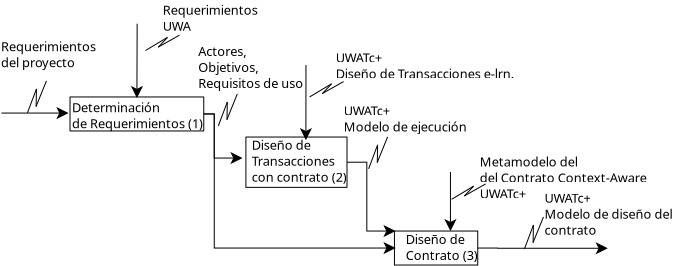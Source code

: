 <?xml version="1.0" encoding="UTF-8"?>
<dia:diagram xmlns:dia="http://www.lysator.liu.se/~alla/dia/">
  <dia:layer name="Fondo" visible="true">
    <dia:object type="Standard - Text" version="1" id="O0">
      <dia:attribute name="obj_pos">
        <dia:point val="3.45,-11.25"/>
      </dia:attribute>
      <dia:attribute name="obj_bb">
        <dia:rectangle val="3.45,-11.81;9.971,-10.018"/>
      </dia:attribute>
      <dia:attribute name="text">
        <dia:composite type="text">
          <dia:attribute name="string">
            <dia:string>#Determinación
de Requerimientos (1)#</dia:string>
          </dia:attribute>
          <dia:attribute name="font">
            <dia:font family="sans" style="0" name="Helvetica"/>
          </dia:attribute>
          <dia:attribute name="height">
            <dia:real val="0.8"/>
          </dia:attribute>
          <dia:attribute name="pos">
            <dia:point val="3.45,-11.25"/>
          </dia:attribute>
          <dia:attribute name="color">
            <dia:color val="#000000"/>
          </dia:attribute>
          <dia:attribute name="alignment">
            <dia:enum val="0"/>
          </dia:attribute>
        </dia:composite>
      </dia:attribute>
      <dia:attribute name="valign">
        <dia:enum val="3"/>
      </dia:attribute>
    </dia:object>
    <dia:object type="Standard - Text" version="1" id="O1">
      <dia:attribute name="obj_pos">
        <dia:point val="12.44,-9.373"/>
      </dia:attribute>
      <dia:attribute name="obj_bb">
        <dia:rectangle val="12.44,-9.932;17.157,-7.341"/>
      </dia:attribute>
      <dia:attribute name="text">
        <dia:composite type="text">
          <dia:attribute name="string">
            <dia:string>#Diseño de 
Transacciones 
con contrato (2)#</dia:string>
          </dia:attribute>
          <dia:attribute name="font">
            <dia:font family="sans" style="0" name="Helvetica"/>
          </dia:attribute>
          <dia:attribute name="height">
            <dia:real val="0.8"/>
          </dia:attribute>
          <dia:attribute name="pos">
            <dia:point val="12.44,-9.373"/>
          </dia:attribute>
          <dia:attribute name="color">
            <dia:color val="#000000"/>
          </dia:attribute>
          <dia:attribute name="alignment">
            <dia:enum val="0"/>
          </dia:attribute>
        </dia:composite>
      </dia:attribute>
      <dia:attribute name="valign">
        <dia:enum val="3"/>
      </dia:attribute>
    </dia:object>
    <dia:object type="Standard - Text" version="1" id="O2">
      <dia:attribute name="obj_pos">
        <dia:point val="-0.1,-14.3"/>
      </dia:attribute>
      <dia:attribute name="obj_bb">
        <dia:rectangle val="-0.1,-14.842;4.481,-13.102"/>
      </dia:attribute>
      <dia:attribute name="text">
        <dia:composite type="text">
          <dia:attribute name="string">
            <dia:string>#Requerimientos
del proyecto#</dia:string>
          </dia:attribute>
          <dia:attribute name="font">
            <dia:font family="sans" style="0" name="Helvetica"/>
          </dia:attribute>
          <dia:attribute name="height">
            <dia:real val="0.8"/>
          </dia:attribute>
          <dia:attribute name="pos">
            <dia:point val="-0.1,-14.3"/>
          </dia:attribute>
          <dia:attribute name="color">
            <dia:color val="#000000"/>
          </dia:attribute>
          <dia:attribute name="alignment">
            <dia:enum val="0"/>
          </dia:attribute>
        </dia:composite>
      </dia:attribute>
      <dia:attribute name="valign">
        <dia:enum val="3"/>
      </dia:attribute>
    </dia:object>
    <dia:object type="Standard - Text" version="1" id="O3">
      <dia:attribute name="obj_pos">
        <dia:point val="7.99,-16.122"/>
      </dia:attribute>
      <dia:attribute name="obj_bb">
        <dia:rectangle val="7.99,-16.665;12.571,-14.925"/>
      </dia:attribute>
      <dia:attribute name="text">
        <dia:composite type="text">
          <dia:attribute name="string">
            <dia:string>#Requerimientos
UWA#</dia:string>
          </dia:attribute>
          <dia:attribute name="font">
            <dia:font family="sans" style="0" name="Helvetica"/>
          </dia:attribute>
          <dia:attribute name="height">
            <dia:real val="0.8"/>
          </dia:attribute>
          <dia:attribute name="pos">
            <dia:point val="7.99,-16.122"/>
          </dia:attribute>
          <dia:attribute name="color">
            <dia:color val="#000000"/>
          </dia:attribute>
          <dia:attribute name="alignment">
            <dia:enum val="0"/>
          </dia:attribute>
        </dia:composite>
      </dia:attribute>
      <dia:attribute name="valign">
        <dia:enum val="3"/>
      </dia:attribute>
    </dia:object>
    <dia:object type="Standard - Text" version="1" id="O4">
      <dia:attribute name="obj_pos">
        <dia:point val="9.767,-14.056"/>
      </dia:attribute>
      <dia:attribute name="obj_bb">
        <dia:rectangle val="9.767,-14.563;14.886,-11.158"/>
      </dia:attribute>
      <dia:attribute name="text">
        <dia:composite type="text">
          <dia:attribute name="string">
            <dia:string>#Actores,
Objetivos,
Requisitos de uso
#</dia:string>
          </dia:attribute>
          <dia:attribute name="font">
            <dia:font family="sans" style="0" name="Helvetica"/>
          </dia:attribute>
          <dia:attribute name="height">
            <dia:real val="0.8"/>
          </dia:attribute>
          <dia:attribute name="pos">
            <dia:point val="9.767,-14.056"/>
          </dia:attribute>
          <dia:attribute name="color">
            <dia:color val="#000000"/>
          </dia:attribute>
          <dia:attribute name="alignment">
            <dia:enum val="0"/>
          </dia:attribute>
        </dia:composite>
      </dia:attribute>
      <dia:attribute name="valign">
        <dia:enum val="3"/>
      </dia:attribute>
    </dia:object>
    <dia:object type="Standard - Text" version="1" id="O5">
      <dia:attribute name="obj_pos">
        <dia:point val="17.04,-11.085"/>
      </dia:attribute>
      <dia:attribute name="obj_bb">
        <dia:rectangle val="17.04,-11.645;23.04,-9.853"/>
      </dia:attribute>
      <dia:attribute name="text">
        <dia:composite type="text">
          <dia:attribute name="string">
            <dia:string>#UWATc+
Modelo de ejecución#</dia:string>
          </dia:attribute>
          <dia:attribute name="font">
            <dia:font family="sans" style="0" name="Helvetica"/>
          </dia:attribute>
          <dia:attribute name="height">
            <dia:real val="0.8"/>
          </dia:attribute>
          <dia:attribute name="pos">
            <dia:point val="17.04,-11.085"/>
          </dia:attribute>
          <dia:attribute name="color">
            <dia:color val="#000000"/>
          </dia:attribute>
          <dia:attribute name="alignment">
            <dia:enum val="0"/>
          </dia:attribute>
        </dia:composite>
      </dia:attribute>
      <dia:attribute name="valign">
        <dia:enum val="3"/>
      </dia:attribute>
    </dia:object>
    <dia:object type="Standard - Box" version="0" id="O6">
      <dia:attribute name="obj_pos">
        <dia:point val="3.351,-12.009"/>
      </dia:attribute>
      <dia:attribute name="obj_bb">
        <dia:rectangle val="3.351,-12.009;10.038,-10.309"/>
      </dia:attribute>
      <dia:attribute name="elem_corner">
        <dia:point val="3.351,-12.009"/>
      </dia:attribute>
      <dia:attribute name="elem_width">
        <dia:real val="6.687"/>
      </dia:attribute>
      <dia:attribute name="elem_height">
        <dia:real val="1.7"/>
      </dia:attribute>
      <dia:attribute name="border_width">
        <dia:real val="0"/>
      </dia:attribute>
      <dia:attribute name="show_background">
        <dia:boolean val="false"/>
      </dia:attribute>
      <dia:attribute name="corner_radius">
        <dia:real val="1.175e-38"/>
      </dia:attribute>
    </dia:object>
    <dia:object type="Standard - Box" version="0" id="O7">
      <dia:attribute name="obj_pos">
        <dia:point val="12.145,-10.004"/>
      </dia:attribute>
      <dia:attribute name="obj_bb">
        <dia:rectangle val="12.145,-10.004;17.2,-7.49"/>
      </dia:attribute>
      <dia:attribute name="elem_corner">
        <dia:point val="12.145,-10.004"/>
      </dia:attribute>
      <dia:attribute name="elem_width">
        <dia:real val="5.055"/>
      </dia:attribute>
      <dia:attribute name="elem_height">
        <dia:real val="2.514"/>
      </dia:attribute>
      <dia:attribute name="border_width">
        <dia:real val="0"/>
      </dia:attribute>
      <dia:attribute name="show_background">
        <dia:boolean val="false"/>
      </dia:attribute>
      <dia:attribute name="corner_radius">
        <dia:real val="1.175e-38"/>
      </dia:attribute>
    </dia:object>
    <dia:object type="Standard - Line" version="0" id="O8">
      <dia:attribute name="obj_pos">
        <dia:point val="6.708,-15.671"/>
      </dia:attribute>
      <dia:attribute name="obj_bb">
        <dia:rectangle val="6.195,-15.671;7.195,-12.007"/>
      </dia:attribute>
      <dia:attribute name="conn_endpoints">
        <dia:point val="6.708,-15.671"/>
        <dia:point val="6.695,-12.009"/>
      </dia:attribute>
      <dia:attribute name="numcp">
        <dia:int val="1"/>
      </dia:attribute>
      <dia:attribute name="line_width">
        <dia:real val="0"/>
      </dia:attribute>
      <dia:attribute name="end_arrow">
        <dia:enum val="22"/>
      </dia:attribute>
      <dia:attribute name="end_arrow_length">
        <dia:real val="0.5"/>
      </dia:attribute>
      <dia:attribute name="end_arrow_width">
        <dia:real val="0.5"/>
      </dia:attribute>
      <dia:connections>
        <dia:connection handle="1" to="O6" connection="1"/>
      </dia:connections>
    </dia:object>
    <dia:object type="Standard - Line" version="0" id="O9">
      <dia:attribute name="obj_pos">
        <dia:point val="-0.08,-11.204"/>
      </dia:attribute>
      <dia:attribute name="obj_bb">
        <dia:rectangle val="-0.08,-11.704;3.22,-10.704"/>
      </dia:attribute>
      <dia:attribute name="conn_endpoints">
        <dia:point val="-0.08,-11.204"/>
        <dia:point val="3.22,-11.204"/>
      </dia:attribute>
      <dia:attribute name="numcp">
        <dia:int val="1"/>
      </dia:attribute>
      <dia:attribute name="line_width">
        <dia:real val="0"/>
      </dia:attribute>
      <dia:attribute name="end_arrow">
        <dia:enum val="22"/>
      </dia:attribute>
      <dia:attribute name="end_arrow_length">
        <dia:real val="0.5"/>
      </dia:attribute>
      <dia:attribute name="end_arrow_width">
        <dia:real val="0.5"/>
      </dia:attribute>
    </dia:object>
    <dia:object type="Standard - ZigZagLine" version="1" id="O10">
      <dia:attribute name="obj_pos">
        <dia:point val="10.038,-11.159"/>
      </dia:attribute>
      <dia:attribute name="obj_bb">
        <dia:rectangle val="10.038,-11.159;11.92,-8.454"/>
      </dia:attribute>
      <dia:attribute name="orth_points">
        <dia:point val="10.038,-11.159"/>
        <dia:point val="10.562,-11.159"/>
        <dia:point val="10.562,-8.954"/>
        <dia:point val="11.92,-8.954"/>
      </dia:attribute>
      <dia:attribute name="orth_orient">
        <dia:enum val="0"/>
        <dia:enum val="1"/>
        <dia:enum val="0"/>
      </dia:attribute>
      <dia:attribute name="autorouting">
        <dia:boolean val="false"/>
      </dia:attribute>
      <dia:attribute name="line_width">
        <dia:real val="0"/>
      </dia:attribute>
      <dia:attribute name="end_arrow">
        <dia:enum val="22"/>
      </dia:attribute>
      <dia:attribute name="end_arrow_length">
        <dia:real val="0.5"/>
      </dia:attribute>
      <dia:attribute name="end_arrow_width">
        <dia:real val="0.5"/>
      </dia:attribute>
      <dia:connections>
        <dia:connection handle="0" to="O6" connection="4"/>
      </dia:connections>
    </dia:object>
    <dia:object type="Standard - Text" version="1" id="O11">
      <dia:attribute name="obj_pos">
        <dia:point val="16.64,-13.735"/>
      </dia:attribute>
      <dia:attribute name="obj_bb">
        <dia:rectangle val="16.64,-14.295;25.539,-12.503"/>
      </dia:attribute>
      <dia:attribute name="text">
        <dia:composite type="text">
          <dia:attribute name="string">
            <dia:string>#UWATc+
Diseño de Transacciones e-lrn.#</dia:string>
          </dia:attribute>
          <dia:attribute name="font">
            <dia:font family="sans" style="0" name="Helvetica"/>
          </dia:attribute>
          <dia:attribute name="height">
            <dia:real val="0.8"/>
          </dia:attribute>
          <dia:attribute name="pos">
            <dia:point val="16.64,-13.735"/>
          </dia:attribute>
          <dia:attribute name="color">
            <dia:color val="#000000"/>
          </dia:attribute>
          <dia:attribute name="alignment">
            <dia:enum val="0"/>
          </dia:attribute>
        </dia:composite>
      </dia:attribute>
      <dia:attribute name="valign">
        <dia:enum val="3"/>
      </dia:attribute>
    </dia:object>
    <dia:object type="Standard - Line" version="0" id="O12">
      <dia:attribute name="obj_pos">
        <dia:point val="15.148,-13.604"/>
      </dia:attribute>
      <dia:attribute name="obj_bb">
        <dia:rectangle val="14.645,-13.604;15.645,-9.904"/>
      </dia:attribute>
      <dia:attribute name="conn_endpoints">
        <dia:point val="15.148,-13.604"/>
        <dia:point val="15.145,-9.904"/>
      </dia:attribute>
      <dia:attribute name="numcp">
        <dia:int val="1"/>
      </dia:attribute>
      <dia:attribute name="line_width">
        <dia:real val="0"/>
      </dia:attribute>
      <dia:attribute name="end_arrow">
        <dia:enum val="22"/>
      </dia:attribute>
      <dia:attribute name="end_arrow_length">
        <dia:real val="0.5"/>
      </dia:attribute>
      <dia:attribute name="end_arrow_width">
        <dia:real val="0.5"/>
      </dia:attribute>
    </dia:object>
    <dia:group>
      <dia:object type="Standard - Line" version="0" id="O13">
        <dia:attribute name="obj_pos">
          <dia:point val="11.216,-11.761"/>
        </dia:attribute>
        <dia:attribute name="obj_bb">
          <dia:rectangle val="10.766,-11.761;11.216,-10.561"/>
        </dia:attribute>
        <dia:attribute name="conn_endpoints">
          <dia:point val="11.216,-11.761"/>
          <dia:point val="10.766,-10.561"/>
        </dia:attribute>
        <dia:attribute name="numcp">
          <dia:int val="1"/>
        </dia:attribute>
        <dia:attribute name="line_width">
          <dia:real val="0"/>
        </dia:attribute>
      </dia:object>
      <dia:object type="Standard - Line" version="0" id="O14">
        <dia:attribute name="obj_pos">
          <dia:point val="11.214,-11.755"/>
        </dia:attribute>
        <dia:attribute name="obj_bb">
          <dia:rectangle val="11.2,-11.755;11.214,-10.867"/>
        </dia:attribute>
        <dia:attribute name="conn_endpoints">
          <dia:point val="11.214,-11.755"/>
          <dia:point val="11.2,-10.867"/>
        </dia:attribute>
        <dia:attribute name="numcp">
          <dia:int val="1"/>
        </dia:attribute>
        <dia:attribute name="line_width">
          <dia:real val="0"/>
        </dia:attribute>
      </dia:object>
      <dia:object type="Standard - Line" version="0" id="O15">
        <dia:attribute name="obj_pos">
          <dia:point val="11.716,-12.161"/>
        </dia:attribute>
        <dia:attribute name="obj_bb">
          <dia:rectangle val="11.196,-12.161;11.716,-10.88"/>
        </dia:attribute>
        <dia:attribute name="conn_endpoints">
          <dia:point val="11.716,-12.161"/>
          <dia:point val="11.196,-10.88"/>
        </dia:attribute>
        <dia:attribute name="numcp">
          <dia:int val="1"/>
        </dia:attribute>
        <dia:attribute name="line_width">
          <dia:real val="0"/>
        </dia:attribute>
      </dia:object>
    </dia:group>
    <dia:group>
      <dia:object type="Standard - Line" version="0" id="O16">
        <dia:attribute name="obj_pos">
          <dia:point val="16.437,-12.673"/>
        </dia:attribute>
        <dia:attribute name="obj_bb">
          <dia:rectangle val="15.329,-12.673;16.437,-12.01"/>
        </dia:attribute>
        <dia:attribute name="conn_endpoints">
          <dia:point val="16.437,-12.673"/>
          <dia:point val="15.329,-12.01"/>
        </dia:attribute>
        <dia:attribute name="numcp">
          <dia:int val="1"/>
        </dia:attribute>
        <dia:attribute name="line_width">
          <dia:real val="0"/>
        </dia:attribute>
      </dia:object>
      <dia:object type="Standard - Line" version="0" id="O17">
        <dia:attribute name="obj_pos">
          <dia:point val="16.419,-12.655"/>
        </dia:attribute>
        <dia:attribute name="obj_bb">
          <dia:rectangle val="15.968,-12.655;16.419,-12.178"/>
        </dia:attribute>
        <dia:attribute name="conn_endpoints">
          <dia:point val="16.419,-12.655"/>
          <dia:point val="15.968,-12.178"/>
        </dia:attribute>
        <dia:attribute name="numcp">
          <dia:int val="1"/>
        </dia:attribute>
        <dia:attribute name="line_width">
          <dia:real val="0"/>
        </dia:attribute>
      </dia:object>
      <dia:object type="Standard - Line" version="0" id="O18">
        <dia:attribute name="obj_pos">
          <dia:point val="17.029,-12.779"/>
        </dia:attribute>
        <dia:attribute name="obj_bb">
          <dia:rectangle val="15.959,-12.779;17.029,-12.178"/>
        </dia:attribute>
        <dia:attribute name="conn_endpoints">
          <dia:point val="17.029,-12.779"/>
          <dia:point val="15.959,-12.178"/>
        </dia:attribute>
        <dia:attribute name="numcp">
          <dia:int val="1"/>
        </dia:attribute>
        <dia:attribute name="line_width">
          <dia:real val="0"/>
        </dia:attribute>
      </dia:object>
    </dia:group>
    <dia:group>
      <dia:object type="Standard - Line" version="0" id="O19">
        <dia:attribute name="obj_pos">
          <dia:point val="8.232,-14.995"/>
        </dia:attribute>
        <dia:attribute name="obj_bb">
          <dia:rectangle val="7.125,-14.995;8.232,-14.332"/>
        </dia:attribute>
        <dia:attribute name="conn_endpoints">
          <dia:point val="8.232,-14.995"/>
          <dia:point val="7.125,-14.332"/>
        </dia:attribute>
        <dia:attribute name="numcp">
          <dia:int val="1"/>
        </dia:attribute>
        <dia:attribute name="line_width">
          <dia:real val="0"/>
        </dia:attribute>
      </dia:object>
      <dia:object type="Standard - Line" version="0" id="O20">
        <dia:attribute name="obj_pos">
          <dia:point val="8.214,-14.977"/>
        </dia:attribute>
        <dia:attribute name="obj_bb">
          <dia:rectangle val="7.764,-14.977;8.214,-14.499"/>
        </dia:attribute>
        <dia:attribute name="conn_endpoints">
          <dia:point val="8.214,-14.977"/>
          <dia:point val="7.764,-14.499"/>
        </dia:attribute>
        <dia:attribute name="numcp">
          <dia:int val="1"/>
        </dia:attribute>
        <dia:attribute name="line_width">
          <dia:real val="0"/>
        </dia:attribute>
      </dia:object>
      <dia:object type="Standard - Line" version="0" id="O21">
        <dia:attribute name="obj_pos">
          <dia:point val="8.824,-15.101"/>
        </dia:attribute>
        <dia:attribute name="obj_bb">
          <dia:rectangle val="7.755,-15.101;8.824,-14.499"/>
        </dia:attribute>
        <dia:attribute name="conn_endpoints">
          <dia:point val="8.824,-15.101"/>
          <dia:point val="7.755,-14.499"/>
        </dia:attribute>
        <dia:attribute name="numcp">
          <dia:int val="1"/>
        </dia:attribute>
        <dia:attribute name="line_width">
          <dia:real val="0"/>
        </dia:attribute>
      </dia:object>
    </dia:group>
    <dia:group>
      <dia:object type="Standard - Line" version="0" id="O22">
        <dia:attribute name="obj_pos">
          <dia:point val="18.731,-9.615"/>
        </dia:attribute>
        <dia:attribute name="obj_bb">
          <dia:rectangle val="18.281,-9.615;18.731,-8.415"/>
        </dia:attribute>
        <dia:attribute name="conn_endpoints">
          <dia:point val="18.731,-9.615"/>
          <dia:point val="18.281,-8.415"/>
        </dia:attribute>
        <dia:attribute name="numcp">
          <dia:int val="1"/>
        </dia:attribute>
        <dia:attribute name="line_width">
          <dia:real val="0"/>
        </dia:attribute>
      </dia:object>
      <dia:object type="Standard - Line" version="0" id="O23">
        <dia:attribute name="obj_pos">
          <dia:point val="18.729,-9.609"/>
        </dia:attribute>
        <dia:attribute name="obj_bb">
          <dia:rectangle val="18.715,-9.609;18.729,-8.721"/>
        </dia:attribute>
        <dia:attribute name="conn_endpoints">
          <dia:point val="18.729,-9.609"/>
          <dia:point val="18.715,-8.721"/>
        </dia:attribute>
        <dia:attribute name="numcp">
          <dia:int val="1"/>
        </dia:attribute>
        <dia:attribute name="line_width">
          <dia:real val="0"/>
        </dia:attribute>
      </dia:object>
      <dia:object type="Standard - Line" version="0" id="O24">
        <dia:attribute name="obj_pos">
          <dia:point val="19.231,-10.015"/>
        </dia:attribute>
        <dia:attribute name="obj_bb">
          <dia:rectangle val="18.711,-10.015;19.231,-8.734"/>
        </dia:attribute>
        <dia:attribute name="conn_endpoints">
          <dia:point val="19.231,-10.015"/>
          <dia:point val="18.711,-8.734"/>
        </dia:attribute>
        <dia:attribute name="numcp">
          <dia:int val="1"/>
        </dia:attribute>
        <dia:attribute name="line_width">
          <dia:real val="0"/>
        </dia:attribute>
      </dia:object>
    </dia:group>
    <dia:group>
      <dia:object type="Standard - Line" version="0" id="O25">
        <dia:attribute name="obj_pos">
          <dia:point val="1.673,-12.414"/>
        </dia:attribute>
        <dia:attribute name="obj_bb">
          <dia:rectangle val="1.223,-12.414;1.673,-11.214"/>
        </dia:attribute>
        <dia:attribute name="conn_endpoints">
          <dia:point val="1.673,-12.414"/>
          <dia:point val="1.223,-11.214"/>
        </dia:attribute>
        <dia:attribute name="numcp">
          <dia:int val="1"/>
        </dia:attribute>
        <dia:attribute name="line_width">
          <dia:real val="0"/>
        </dia:attribute>
      </dia:object>
      <dia:object type="Standard - Line" version="0" id="O26">
        <dia:attribute name="obj_pos">
          <dia:point val="1.671,-12.408"/>
        </dia:attribute>
        <dia:attribute name="obj_bb">
          <dia:rectangle val="1.656,-12.408;1.671,-11.52"/>
        </dia:attribute>
        <dia:attribute name="conn_endpoints">
          <dia:point val="1.671,-12.408"/>
          <dia:point val="1.656,-11.52"/>
        </dia:attribute>
        <dia:attribute name="numcp">
          <dia:int val="1"/>
        </dia:attribute>
        <dia:attribute name="line_width">
          <dia:real val="0"/>
        </dia:attribute>
      </dia:object>
      <dia:object type="Standard - Line" version="0" id="O27">
        <dia:attribute name="obj_pos">
          <dia:point val="2.173,-12.814"/>
        </dia:attribute>
        <dia:attribute name="obj_bb">
          <dia:rectangle val="1.653,-12.814;2.173,-11.533"/>
        </dia:attribute>
        <dia:attribute name="conn_endpoints">
          <dia:point val="2.173,-12.814"/>
          <dia:point val="1.653,-11.533"/>
        </dia:attribute>
        <dia:attribute name="numcp">
          <dia:int val="1"/>
        </dia:attribute>
        <dia:attribute name="line_width">
          <dia:real val="0"/>
        </dia:attribute>
      </dia:object>
    </dia:group>
    <dia:object type="Standard - Text" version="1" id="O28">
      <dia:attribute name="obj_pos">
        <dia:point val="20.143,-4.66"/>
      </dia:attribute>
      <dia:attribute name="obj_bb">
        <dia:rectangle val="20.143,-5.22;23.715,-3.429"/>
      </dia:attribute>
      <dia:attribute name="text">
        <dia:composite type="text">
          <dia:attribute name="string">
            <dia:string>#Diseño de
Contrato (3)#</dia:string>
          </dia:attribute>
          <dia:attribute name="font">
            <dia:font family="sans" style="0" name="Helvetica"/>
          </dia:attribute>
          <dia:attribute name="height">
            <dia:real val="0.8"/>
          </dia:attribute>
          <dia:attribute name="pos">
            <dia:point val="20.143,-4.66"/>
          </dia:attribute>
          <dia:attribute name="color">
            <dia:color val="#000000"/>
          </dia:attribute>
          <dia:attribute name="alignment">
            <dia:enum val="0"/>
          </dia:attribute>
        </dia:composite>
      </dia:attribute>
      <dia:attribute name="valign">
        <dia:enum val="3"/>
      </dia:attribute>
    </dia:object>
    <dia:object type="Standard - Text" version="1" id="O29">
      <dia:attribute name="obj_pos">
        <dia:point val="23.843,-8.535"/>
      </dia:attribute>
      <dia:attribute name="obj_bb">
        <dia:rectangle val="23.843,-9.078;31.921,-6.538"/>
      </dia:attribute>
      <dia:attribute name="text">
        <dia:composite type="text">
          <dia:attribute name="string">
            <dia:string>#Metamodelo del
del Contrato Context-Aware
UWATc+#</dia:string>
          </dia:attribute>
          <dia:attribute name="font">
            <dia:font family="sans" style="0" name="Helvetica"/>
          </dia:attribute>
          <dia:attribute name="height">
            <dia:real val="0.8"/>
          </dia:attribute>
          <dia:attribute name="pos">
            <dia:point val="23.843,-8.535"/>
          </dia:attribute>
          <dia:attribute name="color">
            <dia:color val="#000000"/>
          </dia:attribute>
          <dia:attribute name="alignment">
            <dia:enum val="0"/>
          </dia:attribute>
        </dia:composite>
      </dia:attribute>
      <dia:attribute name="valign">
        <dia:enum val="3"/>
      </dia:attribute>
    </dia:object>
    <dia:object type="Standard - Box" version="0" id="O30">
      <dia:attribute name="obj_pos">
        <dia:point val="19.572,-5.305"/>
      </dia:attribute>
      <dia:attribute name="obj_bb">
        <dia:rectangle val="19.572,-5.305;23.738,-3.605"/>
      </dia:attribute>
      <dia:attribute name="elem_corner">
        <dia:point val="19.572,-5.305"/>
      </dia:attribute>
      <dia:attribute name="elem_width">
        <dia:real val="4.165"/>
      </dia:attribute>
      <dia:attribute name="elem_height">
        <dia:real val="1.7"/>
      </dia:attribute>
      <dia:attribute name="border_width">
        <dia:real val="0"/>
      </dia:attribute>
      <dia:attribute name="show_background">
        <dia:boolean val="false"/>
      </dia:attribute>
      <dia:attribute name="corner_radius">
        <dia:real val="1.175e-38"/>
      </dia:attribute>
    </dia:object>
    <dia:object type="Standard - Line" version="0" id="O31">
      <dia:attribute name="obj_pos">
        <dia:point val="22.372,-8.255"/>
      </dia:attribute>
      <dia:attribute name="obj_bb">
        <dia:rectangle val="21.872,-8.255;22.872,-5.355"/>
      </dia:attribute>
      <dia:attribute name="conn_endpoints">
        <dia:point val="22.372,-8.255"/>
        <dia:point val="22.372,-5.355"/>
      </dia:attribute>
      <dia:attribute name="numcp">
        <dia:int val="1"/>
      </dia:attribute>
      <dia:attribute name="line_width">
        <dia:real val="0"/>
      </dia:attribute>
      <dia:attribute name="end_arrow">
        <dia:enum val="22"/>
      </dia:attribute>
      <dia:attribute name="end_arrow_length">
        <dia:real val="0.5"/>
      </dia:attribute>
      <dia:attribute name="end_arrow_width">
        <dia:real val="0.5"/>
      </dia:attribute>
    </dia:object>
    <dia:group>
      <dia:object type="Standard - Line" version="0" id="O32">
        <dia:attribute name="obj_pos">
          <dia:point val="23.539,-7.555"/>
        </dia:attribute>
        <dia:attribute name="obj_bb">
          <dia:rectangle val="22.432,-7.555;23.539,-6.892"/>
        </dia:attribute>
        <dia:attribute name="conn_endpoints">
          <dia:point val="23.539,-7.555"/>
          <dia:point val="22.432,-6.892"/>
        </dia:attribute>
        <dia:attribute name="numcp">
          <dia:int val="1"/>
        </dia:attribute>
        <dia:attribute name="line_width">
          <dia:real val="0"/>
        </dia:attribute>
      </dia:object>
      <dia:object type="Standard - Line" version="0" id="O33">
        <dia:attribute name="obj_pos">
          <dia:point val="23.521,-7.537"/>
        </dia:attribute>
        <dia:attribute name="obj_bb">
          <dia:rectangle val="23.071,-7.537;23.521,-7.06"/>
        </dia:attribute>
        <dia:attribute name="conn_endpoints">
          <dia:point val="23.521,-7.537"/>
          <dia:point val="23.071,-7.06"/>
        </dia:attribute>
        <dia:attribute name="numcp">
          <dia:int val="1"/>
        </dia:attribute>
        <dia:attribute name="line_width">
          <dia:real val="0"/>
        </dia:attribute>
      </dia:object>
      <dia:object type="Standard - Line" version="0" id="O34">
        <dia:attribute name="obj_pos">
          <dia:point val="24.131,-7.661"/>
        </dia:attribute>
        <dia:attribute name="obj_bb">
          <dia:rectangle val="23.062,-7.661;24.131,-7.06"/>
        </dia:attribute>
        <dia:attribute name="conn_endpoints">
          <dia:point val="24.131,-7.661"/>
          <dia:point val="23.062,-7.06"/>
        </dia:attribute>
        <dia:attribute name="numcp">
          <dia:int val="1"/>
        </dia:attribute>
        <dia:attribute name="line_width">
          <dia:real val="0"/>
        </dia:attribute>
      </dia:object>
    </dia:group>
    <dia:object type="Standard - ZigZagLine" version="1" id="O35">
      <dia:attribute name="obj_pos">
        <dia:point val="10.038,-11.159"/>
      </dia:attribute>
      <dia:attribute name="obj_bb">
        <dia:rectangle val="10.038,-11.159;19.572,-3.955"/>
      </dia:attribute>
      <dia:attribute name="orth_points">
        <dia:point val="10.038,-11.159"/>
        <dia:point val="10.563,-11.159"/>
        <dia:point val="10.563,-4.455"/>
        <dia:point val="19.572,-4.455"/>
      </dia:attribute>
      <dia:attribute name="orth_orient">
        <dia:enum val="0"/>
        <dia:enum val="1"/>
        <dia:enum val="0"/>
      </dia:attribute>
      <dia:attribute name="autorouting">
        <dia:boolean val="false"/>
      </dia:attribute>
      <dia:attribute name="line_width">
        <dia:real val="0"/>
      </dia:attribute>
      <dia:attribute name="end_arrow">
        <dia:enum val="22"/>
      </dia:attribute>
      <dia:attribute name="end_arrow_length">
        <dia:real val="0.5"/>
      </dia:attribute>
      <dia:attribute name="end_arrow_width">
        <dia:real val="0.5"/>
      </dia:attribute>
      <dia:connections>
        <dia:connection handle="0" to="O6" connection="4"/>
        <dia:connection handle="1" to="O30" connection="3"/>
      </dia:connections>
    </dia:object>
    <dia:object type="Standard - ZigZagLine" version="1" id="O36">
      <dia:attribute name="obj_pos">
        <dia:point val="17.2,-8.747"/>
      </dia:attribute>
      <dia:attribute name="obj_bb">
        <dia:rectangle val="17.2,-8.747;19.572,-4.805"/>
      </dia:attribute>
      <dia:attribute name="orth_points">
        <dia:point val="17.2,-8.747"/>
        <dia:point val="18.191,-8.747"/>
        <dia:point val="18.191,-5.305"/>
        <dia:point val="19.572,-5.305"/>
      </dia:attribute>
      <dia:attribute name="orth_orient">
        <dia:enum val="0"/>
        <dia:enum val="1"/>
        <dia:enum val="0"/>
      </dia:attribute>
      <dia:attribute name="autorouting">
        <dia:boolean val="false"/>
      </dia:attribute>
      <dia:attribute name="line_width">
        <dia:real val="0"/>
      </dia:attribute>
      <dia:attribute name="end_arrow">
        <dia:enum val="22"/>
      </dia:attribute>
      <dia:attribute name="end_arrow_length">
        <dia:real val="0.5"/>
      </dia:attribute>
      <dia:attribute name="end_arrow_width">
        <dia:real val="0.5"/>
      </dia:attribute>
      <dia:connections>
        <dia:connection handle="0" to="O7" connection="4"/>
        <dia:connection handle="1" to="O30" connection="0"/>
      </dia:connections>
    </dia:object>
    <dia:object type="Standard - ZigZagLine" version="1" id="O37">
      <dia:attribute name="obj_pos">
        <dia:point val="23.738,-4.455"/>
      </dia:attribute>
      <dia:attribute name="obj_bb">
        <dia:rectangle val="23.738,-4.944;30.182,-3.944"/>
      </dia:attribute>
      <dia:attribute name="orth_points">
        <dia:point val="23.738,-4.455"/>
        <dia:point val="24.732,-4.455"/>
        <dia:point val="24.732,-4.444"/>
        <dia:point val="30.182,-4.444"/>
      </dia:attribute>
      <dia:attribute name="orth_orient">
        <dia:enum val="0"/>
        <dia:enum val="1"/>
        <dia:enum val="0"/>
      </dia:attribute>
      <dia:attribute name="autorouting">
        <dia:boolean val="false"/>
      </dia:attribute>
      <dia:attribute name="line_width">
        <dia:real val="0"/>
      </dia:attribute>
      <dia:attribute name="end_arrow">
        <dia:enum val="22"/>
      </dia:attribute>
      <dia:attribute name="end_arrow_length">
        <dia:real val="0.5"/>
      </dia:attribute>
      <dia:attribute name="end_arrow_width">
        <dia:real val="0.5"/>
      </dia:attribute>
      <dia:connections>
        <dia:connection handle="0" to="O30" connection="4"/>
      </dia:connections>
    </dia:object>
    <dia:object type="Standard - Text" version="1" id="O38">
      <dia:attribute name="obj_pos">
        <dia:point val="27.072,-6.716"/>
      </dia:attribute>
      <dia:attribute name="obj_bb">
        <dia:rectangle val="27.072,-7.259;33.272,-4.719"/>
      </dia:attribute>
      <dia:attribute name="text">
        <dia:composite type="text">
          <dia:attribute name="string">
            <dia:string>#UWATc+
Modelo de diseño del
contrato#</dia:string>
          </dia:attribute>
          <dia:attribute name="font">
            <dia:font family="sans" style="0" name="Helvetica"/>
          </dia:attribute>
          <dia:attribute name="height">
            <dia:real val="0.8"/>
          </dia:attribute>
          <dia:attribute name="pos">
            <dia:point val="27.072,-6.716"/>
          </dia:attribute>
          <dia:attribute name="color">
            <dia:color val="#000000"/>
          </dia:attribute>
          <dia:attribute name="alignment">
            <dia:enum val="0"/>
          </dia:attribute>
        </dia:composite>
      </dia:attribute>
      <dia:attribute name="valign">
        <dia:enum val="3"/>
      </dia:attribute>
    </dia:object>
    <dia:group>
      <dia:object type="Standard - Line" version="0" id="O39">
        <dia:attribute name="obj_pos">
          <dia:point val="26.522,-5.609"/>
        </dia:attribute>
        <dia:attribute name="obj_bb">
          <dia:rectangle val="26.072,-5.609;26.522,-4.409"/>
        </dia:attribute>
        <dia:attribute name="conn_endpoints">
          <dia:point val="26.522,-5.609"/>
          <dia:point val="26.072,-4.409"/>
        </dia:attribute>
        <dia:attribute name="numcp">
          <dia:int val="1"/>
        </dia:attribute>
        <dia:attribute name="line_width">
          <dia:real val="0"/>
        </dia:attribute>
      </dia:object>
      <dia:object type="Standard - Line" version="0" id="O40">
        <dia:attribute name="obj_pos">
          <dia:point val="26.52,-5.603"/>
        </dia:attribute>
        <dia:attribute name="obj_bb">
          <dia:rectangle val="26.506,-5.603;26.52,-4.715"/>
        </dia:attribute>
        <dia:attribute name="conn_endpoints">
          <dia:point val="26.52,-5.603"/>
          <dia:point val="26.506,-4.715"/>
        </dia:attribute>
        <dia:attribute name="numcp">
          <dia:int val="1"/>
        </dia:attribute>
        <dia:attribute name="line_width">
          <dia:real val="0"/>
        </dia:attribute>
      </dia:object>
      <dia:object type="Standard - Line" version="0" id="O41">
        <dia:attribute name="obj_pos">
          <dia:point val="27.022,-6.009"/>
        </dia:attribute>
        <dia:attribute name="obj_bb">
          <dia:rectangle val="26.503,-6.009;27.022,-4.728"/>
        </dia:attribute>
        <dia:attribute name="conn_endpoints">
          <dia:point val="27.022,-6.009"/>
          <dia:point val="26.503,-4.728"/>
        </dia:attribute>
        <dia:attribute name="numcp">
          <dia:int val="1"/>
        </dia:attribute>
        <dia:attribute name="line_width">
          <dia:real val="0"/>
        </dia:attribute>
      </dia:object>
    </dia:group>
  </dia:layer>
</dia:diagram>
